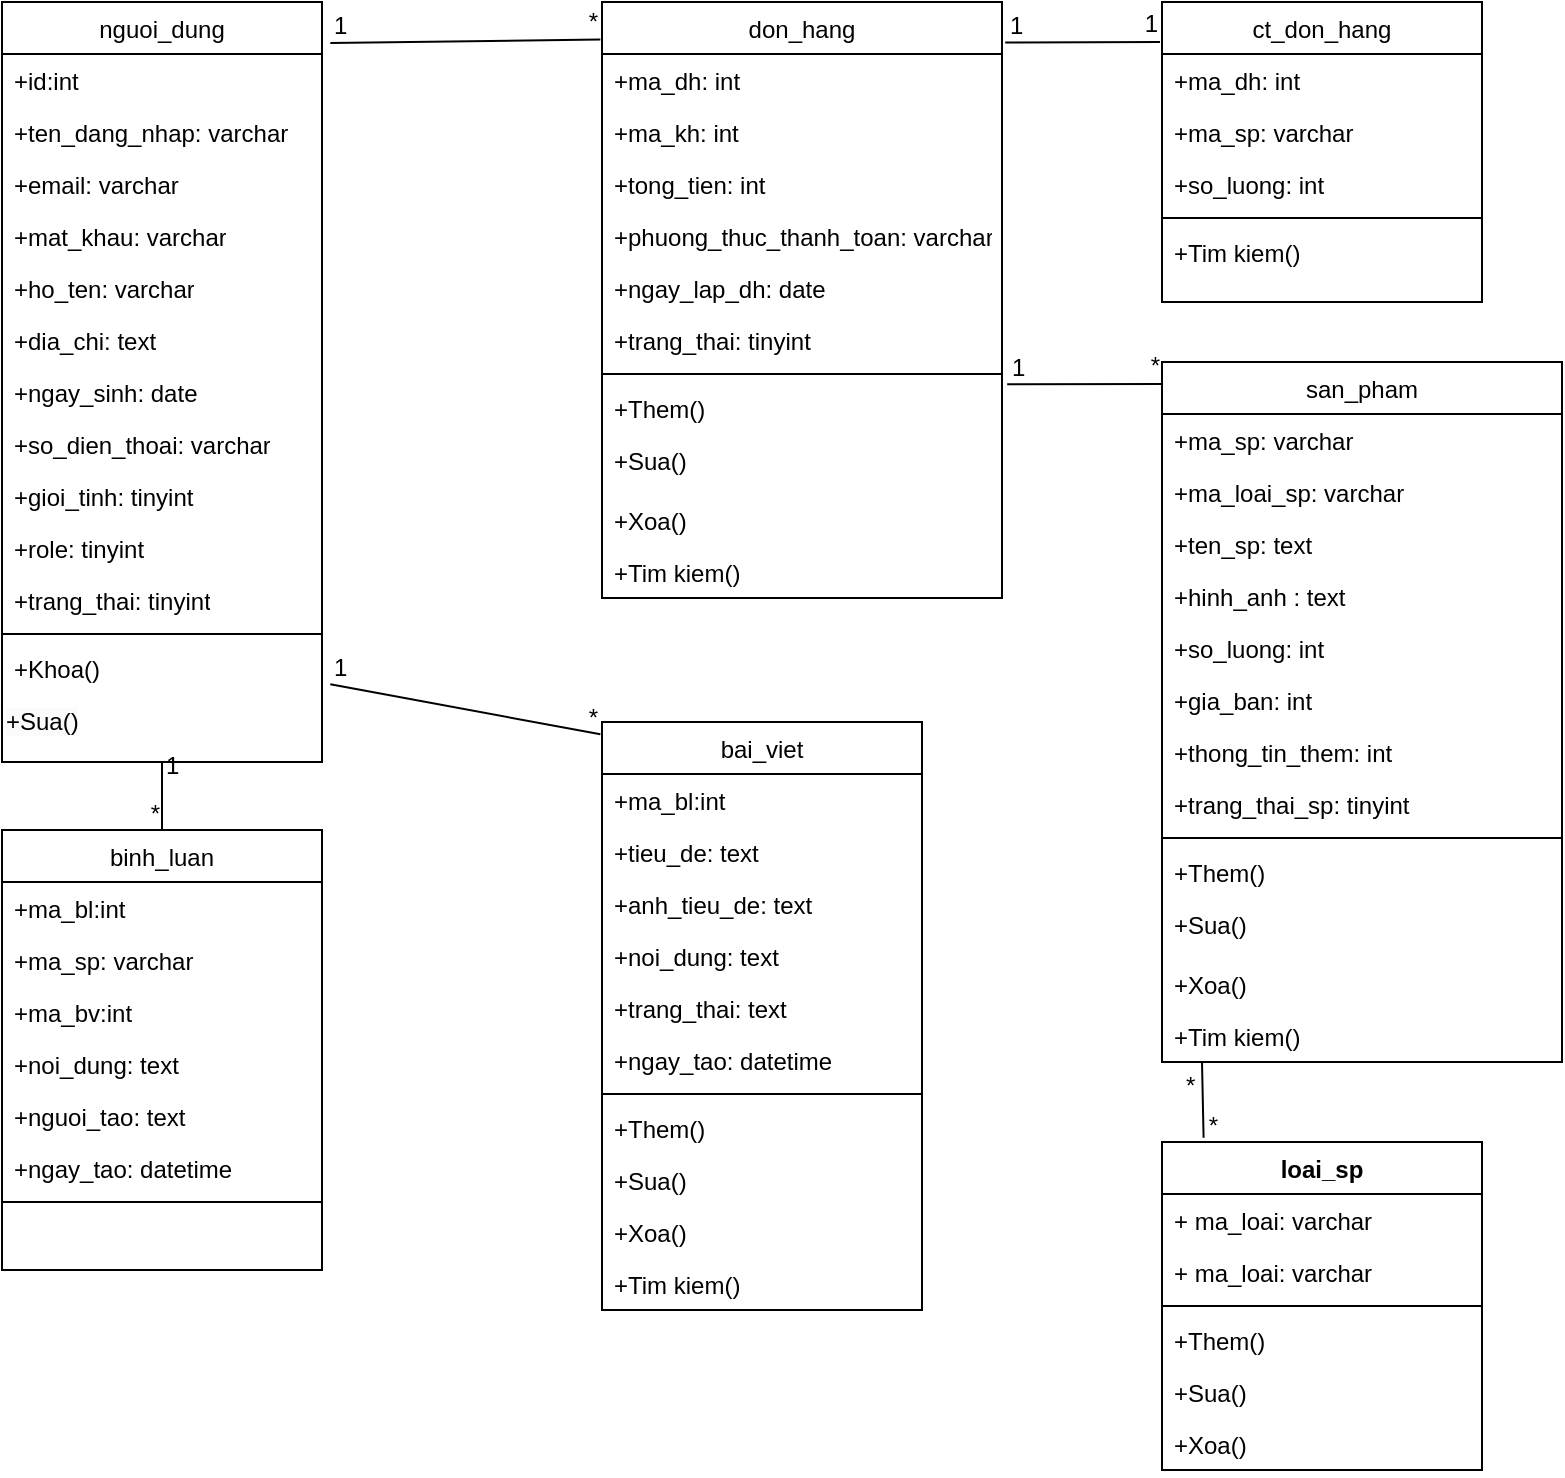 <mxfile version="24.2.5" type="device">
  <diagram id="C5RBs43oDa-KdzZeNtuy" name="Page-1">
    <mxGraphModel dx="1728" dy="1065" grid="1" gridSize="10" guides="1" tooltips="1" connect="1" arrows="1" fold="1" page="1" pageScale="1" pageWidth="827" pageHeight="1169" math="0" shadow="0">
      <root>
        <mxCell id="WIyWlLk6GJQsqaUBKTNV-0" />
        <mxCell id="WIyWlLk6GJQsqaUBKTNV-1" parent="WIyWlLk6GJQsqaUBKTNV-0" />
        <mxCell id="zkfFHV4jXpPFQw0GAbJ--0" value="nguoi_dung" style="swimlane;fontStyle=0;align=center;verticalAlign=top;childLayout=stackLayout;horizontal=1;startSize=26;horizontalStack=0;resizeParent=1;resizeLast=0;collapsible=1;marginBottom=0;rounded=0;shadow=0;strokeWidth=1;" parent="WIyWlLk6GJQsqaUBKTNV-1" vertex="1">
          <mxGeometry x="70" y="70" width="160" height="380" as="geometry">
            <mxRectangle x="230" y="140" width="160" height="26" as="alternateBounds" />
          </mxGeometry>
        </mxCell>
        <mxCell id="zkfFHV4jXpPFQw0GAbJ--1" value="+id:int" style="text;align=left;verticalAlign=top;spacingLeft=4;spacingRight=4;overflow=hidden;rotatable=0;points=[[0,0.5],[1,0.5]];portConstraint=eastwest;" parent="zkfFHV4jXpPFQw0GAbJ--0" vertex="1">
          <mxGeometry y="26" width="160" height="26" as="geometry" />
        </mxCell>
        <mxCell id="zkfFHV4jXpPFQw0GAbJ--2" value="+ten_dang_nhap: varchar&#xa;" style="text;align=left;verticalAlign=top;spacingLeft=4;spacingRight=4;overflow=hidden;rotatable=0;points=[[0,0.5],[1,0.5]];portConstraint=eastwest;rounded=0;shadow=0;html=0;" parent="zkfFHV4jXpPFQw0GAbJ--0" vertex="1">
          <mxGeometry y="52" width="160" height="26" as="geometry" />
        </mxCell>
        <mxCell id="zkfFHV4jXpPFQw0GAbJ--3" value="+email: varchar" style="text;align=left;verticalAlign=top;spacingLeft=4;spacingRight=4;overflow=hidden;rotatable=0;points=[[0,0.5],[1,0.5]];portConstraint=eastwest;rounded=0;shadow=0;html=0;" parent="zkfFHV4jXpPFQw0GAbJ--0" vertex="1">
          <mxGeometry y="78" width="160" height="26" as="geometry" />
        </mxCell>
        <mxCell id="-0HYHaBpDlL2WitDJogH-15" value="+mat_khau: varchar" style="text;strokeColor=none;fillColor=none;align=left;verticalAlign=top;spacingLeft=4;spacingRight=4;overflow=hidden;rotatable=0;points=[[0,0.5],[1,0.5]];portConstraint=eastwest;whiteSpace=wrap;html=1;" vertex="1" parent="zkfFHV4jXpPFQw0GAbJ--0">
          <mxGeometry y="104" width="160" height="26" as="geometry" />
        </mxCell>
        <mxCell id="-0HYHaBpDlL2WitDJogH-16" value="+ho_ten: varchar" style="text;strokeColor=none;fillColor=none;align=left;verticalAlign=top;spacingLeft=4;spacingRight=4;overflow=hidden;rotatable=0;points=[[0,0.5],[1,0.5]];portConstraint=eastwest;whiteSpace=wrap;html=1;" vertex="1" parent="zkfFHV4jXpPFQw0GAbJ--0">
          <mxGeometry y="130" width="160" height="26" as="geometry" />
        </mxCell>
        <mxCell id="-0HYHaBpDlL2WitDJogH-17" value="+dia_chi: text" style="text;strokeColor=none;fillColor=none;align=left;verticalAlign=top;spacingLeft=4;spacingRight=4;overflow=hidden;rotatable=0;points=[[0,0.5],[1,0.5]];portConstraint=eastwest;whiteSpace=wrap;html=1;" vertex="1" parent="zkfFHV4jXpPFQw0GAbJ--0">
          <mxGeometry y="156" width="160" height="26" as="geometry" />
        </mxCell>
        <mxCell id="-0HYHaBpDlL2WitDJogH-20" value="+ngay_sinh: date" style="text;strokeColor=none;fillColor=none;align=left;verticalAlign=top;spacingLeft=4;spacingRight=4;overflow=hidden;rotatable=0;points=[[0,0.5],[1,0.5]];portConstraint=eastwest;whiteSpace=wrap;html=1;" vertex="1" parent="zkfFHV4jXpPFQw0GAbJ--0">
          <mxGeometry y="182" width="160" height="26" as="geometry" />
        </mxCell>
        <mxCell id="-0HYHaBpDlL2WitDJogH-19" value="+so_dien_thoai: varchar" style="text;strokeColor=none;fillColor=none;align=left;verticalAlign=top;spacingLeft=4;spacingRight=4;overflow=hidden;rotatable=0;points=[[0,0.5],[1,0.5]];portConstraint=eastwest;whiteSpace=wrap;html=1;" vertex="1" parent="zkfFHV4jXpPFQw0GAbJ--0">
          <mxGeometry y="208" width="160" height="26" as="geometry" />
        </mxCell>
        <mxCell id="-0HYHaBpDlL2WitDJogH-18" value="+gioi_tinh: tinyint" style="text;strokeColor=none;fillColor=none;align=left;verticalAlign=top;spacingLeft=4;spacingRight=4;overflow=hidden;rotatable=0;points=[[0,0.5],[1,0.5]];portConstraint=eastwest;whiteSpace=wrap;html=1;" vertex="1" parent="zkfFHV4jXpPFQw0GAbJ--0">
          <mxGeometry y="234" width="160" height="26" as="geometry" />
        </mxCell>
        <mxCell id="-0HYHaBpDlL2WitDJogH-22" value="+role: tinyint" style="text;strokeColor=none;fillColor=none;align=left;verticalAlign=top;spacingLeft=4;spacingRight=4;overflow=hidden;rotatable=0;points=[[0,0.5],[1,0.5]];portConstraint=eastwest;whiteSpace=wrap;html=1;" vertex="1" parent="zkfFHV4jXpPFQw0GAbJ--0">
          <mxGeometry y="260" width="160" height="26" as="geometry" />
        </mxCell>
        <mxCell id="-0HYHaBpDlL2WitDJogH-21" value="+trang_thai: tinyint" style="text;strokeColor=none;fillColor=none;align=left;verticalAlign=top;spacingLeft=4;spacingRight=4;overflow=hidden;rotatable=0;points=[[0,0.5],[1,0.5]];portConstraint=eastwest;whiteSpace=wrap;html=1;" vertex="1" parent="zkfFHV4jXpPFQw0GAbJ--0">
          <mxGeometry y="286" width="160" height="26" as="geometry" />
        </mxCell>
        <mxCell id="zkfFHV4jXpPFQw0GAbJ--4" value="" style="line;html=1;strokeWidth=1;align=left;verticalAlign=middle;spacingTop=-1;spacingLeft=3;spacingRight=3;rotatable=0;labelPosition=right;points=[];portConstraint=eastwest;" parent="zkfFHV4jXpPFQw0GAbJ--0" vertex="1">
          <mxGeometry y="312" width="160" height="8" as="geometry" />
        </mxCell>
        <mxCell id="zkfFHV4jXpPFQw0GAbJ--5" value="+Khoa()" style="text;align=left;verticalAlign=top;spacingLeft=4;spacingRight=4;overflow=hidden;rotatable=0;points=[[0,0.5],[1,0.5]];portConstraint=eastwest;" parent="zkfFHV4jXpPFQw0GAbJ--0" vertex="1">
          <mxGeometry y="320" width="160" height="26" as="geometry" />
        </mxCell>
        <mxCell id="-0HYHaBpDlL2WitDJogH-97" value="&lt;span style=&quot;color: rgb(0, 0, 0); font-family: Helvetica; font-size: 12px; font-style: normal; font-variant-ligatures: normal; font-variant-caps: normal; font-weight: 400; letter-spacing: normal; orphans: 2; text-align: left; text-indent: 0px; text-transform: none; widows: 2; word-spacing: 0px; -webkit-text-stroke-width: 0px; white-space: nowrap; background-color: rgb(251, 251, 251); text-decoration-thickness: initial; text-decoration-style: initial; text-decoration-color: initial; display: inline !important; float: none;&quot;&gt;+Sua()&lt;/span&gt;" style="text;whiteSpace=wrap;html=1;" vertex="1" parent="zkfFHV4jXpPFQw0GAbJ--0">
          <mxGeometry y="346" width="160" height="24" as="geometry" />
        </mxCell>
        <mxCell id="zkfFHV4jXpPFQw0GAbJ--6" value="don_hang" style="swimlane;fontStyle=0;align=center;verticalAlign=top;childLayout=stackLayout;horizontal=1;startSize=26;horizontalStack=0;resizeParent=1;resizeLast=0;collapsible=1;marginBottom=0;rounded=0;shadow=0;strokeWidth=1;" parent="WIyWlLk6GJQsqaUBKTNV-1" vertex="1">
          <mxGeometry x="370" y="70" width="200" height="298" as="geometry">
            <mxRectangle x="130" y="380" width="160" height="26" as="alternateBounds" />
          </mxGeometry>
        </mxCell>
        <mxCell id="zkfFHV4jXpPFQw0GAbJ--7" value="+ma_dh: int" style="text;align=left;verticalAlign=top;spacingLeft=4;spacingRight=4;overflow=hidden;rotatable=0;points=[[0,0.5],[1,0.5]];portConstraint=eastwest;" parent="zkfFHV4jXpPFQw0GAbJ--6" vertex="1">
          <mxGeometry y="26" width="200" height="26" as="geometry" />
        </mxCell>
        <mxCell id="zkfFHV4jXpPFQw0GAbJ--8" value="+ma_kh: int" style="text;align=left;verticalAlign=top;spacingLeft=4;spacingRight=4;overflow=hidden;rotatable=0;points=[[0,0.5],[1,0.5]];portConstraint=eastwest;rounded=0;shadow=0;html=0;" parent="zkfFHV4jXpPFQw0GAbJ--6" vertex="1">
          <mxGeometry y="52" width="200" height="26" as="geometry" />
        </mxCell>
        <mxCell id="-0HYHaBpDlL2WitDJogH-23" value="+tong_tien: int" style="text;align=left;verticalAlign=middle;spacingLeft=4;spacingRight=4;overflow=hidden;rotatable=0;points=[[0,0.5],[1,0.5]];portConstraint=eastwest;rounded=0;shadow=0;html=0;" vertex="1" parent="zkfFHV4jXpPFQw0GAbJ--6">
          <mxGeometry y="78" width="200" height="26" as="geometry" />
        </mxCell>
        <mxCell id="-0HYHaBpDlL2WitDJogH-24" value="+phuong_thuc_thanh_toan: varchar" style="text;align=left;verticalAlign=middle;spacingLeft=4;spacingRight=4;overflow=hidden;rotatable=0;points=[[0,0.5],[1,0.5]];portConstraint=eastwest;rounded=0;shadow=0;html=0;" vertex="1" parent="zkfFHV4jXpPFQw0GAbJ--6">
          <mxGeometry y="104" width="200" height="26" as="geometry" />
        </mxCell>
        <mxCell id="-0HYHaBpDlL2WitDJogH-25" value="+ngay_lap_dh: date" style="text;align=left;verticalAlign=top;spacingLeft=4;spacingRight=4;overflow=hidden;rotatable=0;points=[[0,0.5],[1,0.5]];portConstraint=eastwest;rounded=0;shadow=0;html=0;" vertex="1" parent="zkfFHV4jXpPFQw0GAbJ--6">
          <mxGeometry y="130" width="200" height="26" as="geometry" />
        </mxCell>
        <mxCell id="-0HYHaBpDlL2WitDJogH-26" value="+trang_thai: tinyint" style="text;align=left;verticalAlign=top;spacingLeft=4;spacingRight=4;overflow=hidden;rotatable=0;points=[[0,0.5],[1,0.5]];portConstraint=eastwest;rounded=0;shadow=0;html=0;" vertex="1" parent="zkfFHV4jXpPFQw0GAbJ--6">
          <mxGeometry y="156" width="200" height="26" as="geometry" />
        </mxCell>
        <mxCell id="zkfFHV4jXpPFQw0GAbJ--9" value="" style="line;html=1;strokeWidth=1;align=left;verticalAlign=middle;spacingTop=-1;spacingLeft=3;spacingRight=3;rotatable=0;labelPosition=right;points=[];portConstraint=eastwest;" parent="zkfFHV4jXpPFQw0GAbJ--6" vertex="1">
          <mxGeometry y="182" width="200" height="8" as="geometry" />
        </mxCell>
        <mxCell id="zkfFHV4jXpPFQw0GAbJ--11" value="+Them()" style="text;align=left;verticalAlign=top;spacingLeft=4;spacingRight=4;overflow=hidden;rotatable=0;points=[[0,0.5],[1,0.5]];portConstraint=eastwest;" parent="zkfFHV4jXpPFQw0GAbJ--6" vertex="1">
          <mxGeometry y="190" width="200" height="26" as="geometry" />
        </mxCell>
        <mxCell id="-0HYHaBpDlL2WitDJogH-28" value="+Sua()" style="text;align=left;verticalAlign=top;spacingLeft=4;spacingRight=4;overflow=hidden;rotatable=0;points=[[0,0.5],[1,0.5]];portConstraint=eastwest;" vertex="1" parent="zkfFHV4jXpPFQw0GAbJ--6">
          <mxGeometry y="216" width="200" height="30" as="geometry" />
        </mxCell>
        <mxCell id="-0HYHaBpDlL2WitDJogH-27" value="+Xoa()" style="text;align=left;verticalAlign=top;spacingLeft=4;spacingRight=4;overflow=hidden;rotatable=0;points=[[0,0.5],[1,0.5]];portConstraint=eastwest;" vertex="1" parent="zkfFHV4jXpPFQw0GAbJ--6">
          <mxGeometry y="246" width="200" height="26" as="geometry" />
        </mxCell>
        <mxCell id="-0HYHaBpDlL2WitDJogH-29" value="+Tim kiem()" style="text;align=left;verticalAlign=top;spacingLeft=4;spacingRight=4;overflow=hidden;rotatable=0;points=[[0,0.5],[1,0.5]];portConstraint=eastwest;" vertex="1" parent="zkfFHV4jXpPFQw0GAbJ--6">
          <mxGeometry y="272" width="200" height="26" as="geometry" />
        </mxCell>
        <mxCell id="zkfFHV4jXpPFQw0GAbJ--17" value="ct_don_hang" style="swimlane;fontStyle=0;align=center;verticalAlign=top;childLayout=stackLayout;horizontal=1;startSize=26;horizontalStack=0;resizeParent=1;resizeLast=0;collapsible=1;marginBottom=0;rounded=0;shadow=0;strokeWidth=1;" parent="WIyWlLk6GJQsqaUBKTNV-1" vertex="1">
          <mxGeometry x="650" y="70" width="160" height="150" as="geometry">
            <mxRectangle x="550" y="140" width="160" height="26" as="alternateBounds" />
          </mxGeometry>
        </mxCell>
        <mxCell id="zkfFHV4jXpPFQw0GAbJ--18" value="+ma_dh: int" style="text;align=left;verticalAlign=top;spacingLeft=4;spacingRight=4;overflow=hidden;rotatable=0;points=[[0,0.5],[1,0.5]];portConstraint=eastwest;" parent="zkfFHV4jXpPFQw0GAbJ--17" vertex="1">
          <mxGeometry y="26" width="160" height="26" as="geometry" />
        </mxCell>
        <mxCell id="zkfFHV4jXpPFQw0GAbJ--19" value="+ma_sp: varchar" style="text;align=left;verticalAlign=top;spacingLeft=4;spacingRight=4;overflow=hidden;rotatable=0;points=[[0,0.5],[1,0.5]];portConstraint=eastwest;rounded=0;shadow=0;html=0;" parent="zkfFHV4jXpPFQw0GAbJ--17" vertex="1">
          <mxGeometry y="52" width="160" height="26" as="geometry" />
        </mxCell>
        <mxCell id="zkfFHV4jXpPFQw0GAbJ--20" value="+so_luong: int" style="text;align=left;verticalAlign=top;spacingLeft=4;spacingRight=4;overflow=hidden;rotatable=0;points=[[0,0.5],[1,0.5]];portConstraint=eastwest;rounded=0;shadow=0;html=0;" parent="zkfFHV4jXpPFQw0GAbJ--17" vertex="1">
          <mxGeometry y="78" width="160" height="26" as="geometry" />
        </mxCell>
        <mxCell id="zkfFHV4jXpPFQw0GAbJ--23" value="" style="line;html=1;strokeWidth=1;align=left;verticalAlign=middle;spacingTop=-1;spacingLeft=3;spacingRight=3;rotatable=0;labelPosition=right;points=[];portConstraint=eastwest;" parent="zkfFHV4jXpPFQw0GAbJ--17" vertex="1">
          <mxGeometry y="104" width="160" height="8" as="geometry" />
        </mxCell>
        <mxCell id="zkfFHV4jXpPFQw0GAbJ--24" value="+Tim kiem()" style="text;align=left;verticalAlign=top;spacingLeft=4;spacingRight=4;overflow=hidden;rotatable=0;points=[[0,0.5],[1,0.5]];portConstraint=eastwest;" parent="zkfFHV4jXpPFQw0GAbJ--17" vertex="1">
          <mxGeometry y="112" width="160" height="26" as="geometry" />
        </mxCell>
        <mxCell id="-0HYHaBpDlL2WitDJogH-1" value="loai_sp" style="swimlane;fontStyle=1;align=center;verticalAlign=top;childLayout=stackLayout;horizontal=1;startSize=26;horizontalStack=0;resizeParent=1;resizeParentMax=0;resizeLast=0;collapsible=1;marginBottom=0;whiteSpace=wrap;html=1;" vertex="1" parent="WIyWlLk6GJQsqaUBKTNV-1">
          <mxGeometry x="650" y="640" width="160" height="164" as="geometry" />
        </mxCell>
        <mxCell id="-0HYHaBpDlL2WitDJogH-2" value="+ ma_loai: varchar" style="text;strokeColor=none;fillColor=none;align=left;verticalAlign=top;spacingLeft=4;spacingRight=4;overflow=hidden;rotatable=0;points=[[0,0.5],[1,0.5]];portConstraint=eastwest;whiteSpace=wrap;html=1;" vertex="1" parent="-0HYHaBpDlL2WitDJogH-1">
          <mxGeometry y="26" width="160" height="26" as="geometry" />
        </mxCell>
        <mxCell id="-0HYHaBpDlL2WitDJogH-44" value="+ ma_loai: varchar" style="text;strokeColor=none;fillColor=none;align=left;verticalAlign=top;spacingLeft=4;spacingRight=4;overflow=hidden;rotatable=0;points=[[0,0.5],[1,0.5]];portConstraint=eastwest;whiteSpace=wrap;html=1;" vertex="1" parent="-0HYHaBpDlL2WitDJogH-1">
          <mxGeometry y="52" width="160" height="26" as="geometry" />
        </mxCell>
        <mxCell id="-0HYHaBpDlL2WitDJogH-3" value="" style="line;strokeWidth=1;fillColor=none;align=left;verticalAlign=middle;spacingTop=-1;spacingLeft=3;spacingRight=3;rotatable=0;labelPosition=right;points=[];portConstraint=eastwest;strokeColor=inherit;" vertex="1" parent="-0HYHaBpDlL2WitDJogH-1">
          <mxGeometry y="78" width="160" height="8" as="geometry" />
        </mxCell>
        <mxCell id="-0HYHaBpDlL2WitDJogH-4" value="+Them()&lt;div&gt;&lt;br&gt;&lt;/div&gt;" style="text;strokeColor=none;fillColor=none;align=left;verticalAlign=top;spacingLeft=4;spacingRight=4;overflow=hidden;rotatable=0;points=[[0,0.5],[1,0.5]];portConstraint=eastwest;whiteSpace=wrap;html=1;" vertex="1" parent="-0HYHaBpDlL2WitDJogH-1">
          <mxGeometry y="86" width="160" height="26" as="geometry" />
        </mxCell>
        <mxCell id="-0HYHaBpDlL2WitDJogH-46" value="+Sua()&lt;div&gt;&lt;br&gt;&lt;/div&gt;" style="text;strokeColor=none;fillColor=none;align=left;verticalAlign=top;spacingLeft=4;spacingRight=4;overflow=hidden;rotatable=0;points=[[0,0.5],[1,0.5]];portConstraint=eastwest;whiteSpace=wrap;html=1;" vertex="1" parent="-0HYHaBpDlL2WitDJogH-1">
          <mxGeometry y="112" width="160" height="26" as="geometry" />
        </mxCell>
        <mxCell id="-0HYHaBpDlL2WitDJogH-47" value="+Xoa()&lt;div&gt;&lt;br&gt;&lt;/div&gt;" style="text;strokeColor=none;fillColor=none;align=left;verticalAlign=top;spacingLeft=4;spacingRight=4;overflow=hidden;rotatable=0;points=[[0,0.5],[1,0.5]];portConstraint=eastwest;whiteSpace=wrap;html=1;" vertex="1" parent="-0HYHaBpDlL2WitDJogH-1">
          <mxGeometry y="138" width="160" height="26" as="geometry" />
        </mxCell>
        <mxCell id="-0HYHaBpDlL2WitDJogH-30" value="san_pham" style="swimlane;fontStyle=0;align=center;verticalAlign=top;childLayout=stackLayout;horizontal=1;startSize=26;horizontalStack=0;resizeParent=1;resizeLast=0;collapsible=1;marginBottom=0;rounded=0;shadow=0;strokeWidth=1;" vertex="1" parent="WIyWlLk6GJQsqaUBKTNV-1">
          <mxGeometry x="650" y="250" width="200" height="350" as="geometry">
            <mxRectangle x="130" y="380" width="160" height="26" as="alternateBounds" />
          </mxGeometry>
        </mxCell>
        <mxCell id="-0HYHaBpDlL2WitDJogH-31" value="+ma_sp: varchar" style="text;align=left;verticalAlign=top;spacingLeft=4;spacingRight=4;overflow=hidden;rotatable=0;points=[[0,0.5],[1,0.5]];portConstraint=eastwest;" vertex="1" parent="-0HYHaBpDlL2WitDJogH-30">
          <mxGeometry y="26" width="200" height="26" as="geometry" />
        </mxCell>
        <mxCell id="-0HYHaBpDlL2WitDJogH-32" value="+ma_loai_sp: varchar" style="text;align=left;verticalAlign=top;spacingLeft=4;spacingRight=4;overflow=hidden;rotatable=0;points=[[0,0.5],[1,0.5]];portConstraint=eastwest;rounded=0;shadow=0;html=0;" vertex="1" parent="-0HYHaBpDlL2WitDJogH-30">
          <mxGeometry y="52" width="200" height="26" as="geometry" />
        </mxCell>
        <mxCell id="-0HYHaBpDlL2WitDJogH-33" value="+ten_sp: text" style="text;align=left;verticalAlign=middle;spacingLeft=4;spacingRight=4;overflow=hidden;rotatable=0;points=[[0,0.5],[1,0.5]];portConstraint=eastwest;rounded=0;shadow=0;html=0;" vertex="1" parent="-0HYHaBpDlL2WitDJogH-30">
          <mxGeometry y="78" width="200" height="26" as="geometry" />
        </mxCell>
        <mxCell id="-0HYHaBpDlL2WitDJogH-34" value="+hinh_anh : text" style="text;align=left;verticalAlign=middle;spacingLeft=4;spacingRight=4;overflow=hidden;rotatable=0;points=[[0,0.5],[1,0.5]];portConstraint=eastwest;rounded=0;shadow=0;html=0;" vertex="1" parent="-0HYHaBpDlL2WitDJogH-30">
          <mxGeometry y="104" width="200" height="26" as="geometry" />
        </mxCell>
        <mxCell id="-0HYHaBpDlL2WitDJogH-35" value="+so_luong: int" style="text;align=left;verticalAlign=top;spacingLeft=4;spacingRight=4;overflow=hidden;rotatable=0;points=[[0,0.5],[1,0.5]];portConstraint=eastwest;rounded=0;shadow=0;html=0;" vertex="1" parent="-0HYHaBpDlL2WitDJogH-30">
          <mxGeometry y="130" width="200" height="26" as="geometry" />
        </mxCell>
        <mxCell id="-0HYHaBpDlL2WitDJogH-36" value="+gia_ban: int" style="text;align=left;verticalAlign=top;spacingLeft=4;spacingRight=4;overflow=hidden;rotatable=0;points=[[0,0.5],[1,0.5]];portConstraint=eastwest;rounded=0;shadow=0;html=0;" vertex="1" parent="-0HYHaBpDlL2WitDJogH-30">
          <mxGeometry y="156" width="200" height="26" as="geometry" />
        </mxCell>
        <mxCell id="-0HYHaBpDlL2WitDJogH-42" value="+thong_tin_them: int" style="text;align=left;verticalAlign=top;spacingLeft=4;spacingRight=4;overflow=hidden;rotatable=0;points=[[0,0.5],[1,0.5]];portConstraint=eastwest;rounded=0;shadow=0;html=0;" vertex="1" parent="-0HYHaBpDlL2WitDJogH-30">
          <mxGeometry y="182" width="200" height="26" as="geometry" />
        </mxCell>
        <mxCell id="-0HYHaBpDlL2WitDJogH-43" value="+trang_thai_sp: tinyint" style="text;align=left;verticalAlign=top;spacingLeft=4;spacingRight=4;overflow=hidden;rotatable=0;points=[[0,0.5],[1,0.5]];portConstraint=eastwest;rounded=0;shadow=0;html=0;" vertex="1" parent="-0HYHaBpDlL2WitDJogH-30">
          <mxGeometry y="208" width="200" height="26" as="geometry" />
        </mxCell>
        <mxCell id="-0HYHaBpDlL2WitDJogH-37" value="" style="line;html=1;strokeWidth=1;align=left;verticalAlign=middle;spacingTop=-1;spacingLeft=3;spacingRight=3;rotatable=0;labelPosition=right;points=[];portConstraint=eastwest;" vertex="1" parent="-0HYHaBpDlL2WitDJogH-30">
          <mxGeometry y="234" width="200" height="8" as="geometry" />
        </mxCell>
        <mxCell id="-0HYHaBpDlL2WitDJogH-38" value="+Them()" style="text;align=left;verticalAlign=top;spacingLeft=4;spacingRight=4;overflow=hidden;rotatable=0;points=[[0,0.5],[1,0.5]];portConstraint=eastwest;" vertex="1" parent="-0HYHaBpDlL2WitDJogH-30">
          <mxGeometry y="242" width="200" height="26" as="geometry" />
        </mxCell>
        <mxCell id="-0HYHaBpDlL2WitDJogH-39" value="+Sua()" style="text;align=left;verticalAlign=top;spacingLeft=4;spacingRight=4;overflow=hidden;rotatable=0;points=[[0,0.5],[1,0.5]];portConstraint=eastwest;" vertex="1" parent="-0HYHaBpDlL2WitDJogH-30">
          <mxGeometry y="268" width="200" height="30" as="geometry" />
        </mxCell>
        <mxCell id="-0HYHaBpDlL2WitDJogH-40" value="+Xoa()" style="text;align=left;verticalAlign=top;spacingLeft=4;spacingRight=4;overflow=hidden;rotatable=0;points=[[0,0.5],[1,0.5]];portConstraint=eastwest;" vertex="1" parent="-0HYHaBpDlL2WitDJogH-30">
          <mxGeometry y="298" width="200" height="26" as="geometry" />
        </mxCell>
        <mxCell id="-0HYHaBpDlL2WitDJogH-41" value="+Tim kiem()" style="text;align=left;verticalAlign=top;spacingLeft=4;spacingRight=4;overflow=hidden;rotatable=0;points=[[0,0.5],[1,0.5]];portConstraint=eastwest;" vertex="1" parent="-0HYHaBpDlL2WitDJogH-30">
          <mxGeometry y="324" width="200" height="26" as="geometry" />
        </mxCell>
        <mxCell id="-0HYHaBpDlL2WitDJogH-48" value="binh_luan" style="swimlane;fontStyle=0;align=center;verticalAlign=top;childLayout=stackLayout;horizontal=1;startSize=26;horizontalStack=0;resizeParent=1;resizeLast=0;collapsible=1;marginBottom=0;rounded=0;shadow=0;strokeWidth=1;" vertex="1" parent="WIyWlLk6GJQsqaUBKTNV-1">
          <mxGeometry x="70" y="484" width="160" height="220" as="geometry">
            <mxRectangle x="550" y="140" width="160" height="26" as="alternateBounds" />
          </mxGeometry>
        </mxCell>
        <mxCell id="-0HYHaBpDlL2WitDJogH-49" value="+ma_bl:int" style="text;align=left;verticalAlign=top;spacingLeft=4;spacingRight=4;overflow=hidden;rotatable=0;points=[[0,0.5],[1,0.5]];portConstraint=eastwest;" vertex="1" parent="-0HYHaBpDlL2WitDJogH-48">
          <mxGeometry y="26" width="160" height="26" as="geometry" />
        </mxCell>
        <mxCell id="-0HYHaBpDlL2WitDJogH-50" value="+ma_sp: varchar" style="text;align=left;verticalAlign=top;spacingLeft=4;spacingRight=4;overflow=hidden;rotatable=0;points=[[0,0.5],[1,0.5]];portConstraint=eastwest;rounded=0;shadow=0;html=0;" vertex="1" parent="-0HYHaBpDlL2WitDJogH-48">
          <mxGeometry y="52" width="160" height="26" as="geometry" />
        </mxCell>
        <mxCell id="-0HYHaBpDlL2WitDJogH-51" value="+ma_bv:int" style="text;align=left;verticalAlign=top;spacingLeft=4;spacingRight=4;overflow=hidden;rotatable=0;points=[[0,0.5],[1,0.5]];portConstraint=eastwest;rounded=0;shadow=0;html=0;" vertex="1" parent="-0HYHaBpDlL2WitDJogH-48">
          <mxGeometry y="78" width="160" height="26" as="geometry" />
        </mxCell>
        <mxCell id="-0HYHaBpDlL2WitDJogH-55" value="+noi_dung: text" style="text;align=left;verticalAlign=top;spacingLeft=4;spacingRight=4;overflow=hidden;rotatable=0;points=[[0,0.5],[1,0.5]];portConstraint=eastwest;rounded=0;shadow=0;html=0;" vertex="1" parent="-0HYHaBpDlL2WitDJogH-48">
          <mxGeometry y="104" width="160" height="26" as="geometry" />
        </mxCell>
        <mxCell id="-0HYHaBpDlL2WitDJogH-54" value="+nguoi_tao: text" style="text;align=left;verticalAlign=top;spacingLeft=4;spacingRight=4;overflow=hidden;rotatable=0;points=[[0,0.5],[1,0.5]];portConstraint=eastwest;rounded=0;shadow=0;html=0;" vertex="1" parent="-0HYHaBpDlL2WitDJogH-48">
          <mxGeometry y="130" width="160" height="26" as="geometry" />
        </mxCell>
        <mxCell id="-0HYHaBpDlL2WitDJogH-57" value="+ngay_tao: datetime" style="text;align=left;verticalAlign=top;spacingLeft=4;spacingRight=4;overflow=hidden;rotatable=0;points=[[0,0.5],[1,0.5]];portConstraint=eastwest;rounded=0;shadow=0;html=0;" vertex="1" parent="-0HYHaBpDlL2WitDJogH-48">
          <mxGeometry y="156" width="160" height="26" as="geometry" />
        </mxCell>
        <mxCell id="-0HYHaBpDlL2WitDJogH-52" value="" style="line;html=1;strokeWidth=1;align=left;verticalAlign=middle;spacingTop=-1;spacingLeft=3;spacingRight=3;rotatable=0;labelPosition=right;points=[];portConstraint=eastwest;" vertex="1" parent="-0HYHaBpDlL2WitDJogH-48">
          <mxGeometry y="182" width="160" height="8" as="geometry" />
        </mxCell>
        <mxCell id="-0HYHaBpDlL2WitDJogH-61" value="bai_viet" style="swimlane;fontStyle=0;align=center;verticalAlign=top;childLayout=stackLayout;horizontal=1;startSize=26;horizontalStack=0;resizeParent=1;resizeLast=0;collapsible=1;marginBottom=0;rounded=0;shadow=0;strokeWidth=1;" vertex="1" parent="WIyWlLk6GJQsqaUBKTNV-1">
          <mxGeometry x="370" y="430" width="160" height="294" as="geometry">
            <mxRectangle x="550" y="140" width="160" height="26" as="alternateBounds" />
          </mxGeometry>
        </mxCell>
        <mxCell id="-0HYHaBpDlL2WitDJogH-62" value="+ma_bl:int" style="text;align=left;verticalAlign=top;spacingLeft=4;spacingRight=4;overflow=hidden;rotatable=0;points=[[0,0.5],[1,0.5]];portConstraint=eastwest;" vertex="1" parent="-0HYHaBpDlL2WitDJogH-61">
          <mxGeometry y="26" width="160" height="26" as="geometry" />
        </mxCell>
        <mxCell id="-0HYHaBpDlL2WitDJogH-63" value="+tieu_de: text" style="text;align=left;verticalAlign=top;spacingLeft=4;spacingRight=4;overflow=hidden;rotatable=0;points=[[0,0.5],[1,0.5]];portConstraint=eastwest;rounded=0;shadow=0;html=0;" vertex="1" parent="-0HYHaBpDlL2WitDJogH-61">
          <mxGeometry y="52" width="160" height="26" as="geometry" />
        </mxCell>
        <mxCell id="-0HYHaBpDlL2WitDJogH-64" value="+anh_tieu_de: text" style="text;align=left;verticalAlign=top;spacingLeft=4;spacingRight=4;overflow=hidden;rotatable=0;points=[[0,0.5],[1,0.5]];portConstraint=eastwest;rounded=0;shadow=0;html=0;" vertex="1" parent="-0HYHaBpDlL2WitDJogH-61">
          <mxGeometry y="78" width="160" height="26" as="geometry" />
        </mxCell>
        <mxCell id="-0HYHaBpDlL2WitDJogH-65" value="+noi_dung: text" style="text;align=left;verticalAlign=top;spacingLeft=4;spacingRight=4;overflow=hidden;rotatable=0;points=[[0,0.5],[1,0.5]];portConstraint=eastwest;rounded=0;shadow=0;html=0;" vertex="1" parent="-0HYHaBpDlL2WitDJogH-61">
          <mxGeometry y="104" width="160" height="26" as="geometry" />
        </mxCell>
        <mxCell id="-0HYHaBpDlL2WitDJogH-66" value="+trang_thai: text" style="text;align=left;verticalAlign=top;spacingLeft=4;spacingRight=4;overflow=hidden;rotatable=0;points=[[0,0.5],[1,0.5]];portConstraint=eastwest;rounded=0;shadow=0;html=0;" vertex="1" parent="-0HYHaBpDlL2WitDJogH-61">
          <mxGeometry y="130" width="160" height="26" as="geometry" />
        </mxCell>
        <mxCell id="-0HYHaBpDlL2WitDJogH-67" value="+ngay_tao: datetime" style="text;align=left;verticalAlign=top;spacingLeft=4;spacingRight=4;overflow=hidden;rotatable=0;points=[[0,0.5],[1,0.5]];portConstraint=eastwest;rounded=0;shadow=0;html=0;" vertex="1" parent="-0HYHaBpDlL2WitDJogH-61">
          <mxGeometry y="156" width="160" height="26" as="geometry" />
        </mxCell>
        <mxCell id="-0HYHaBpDlL2WitDJogH-68" value="" style="line;html=1;strokeWidth=1;align=left;verticalAlign=middle;spacingTop=-1;spacingLeft=3;spacingRight=3;rotatable=0;labelPosition=right;points=[];portConstraint=eastwest;" vertex="1" parent="-0HYHaBpDlL2WitDJogH-61">
          <mxGeometry y="182" width="160" height="8" as="geometry" />
        </mxCell>
        <mxCell id="-0HYHaBpDlL2WitDJogH-69" value="+Them()" style="text;align=left;verticalAlign=top;spacingLeft=4;spacingRight=4;overflow=hidden;rotatable=0;points=[[0,0.5],[1,0.5]];portConstraint=eastwest;" vertex="1" parent="-0HYHaBpDlL2WitDJogH-61">
          <mxGeometry y="190" width="160" height="26" as="geometry" />
        </mxCell>
        <mxCell id="-0HYHaBpDlL2WitDJogH-70" value="+Sua()" style="text;align=left;verticalAlign=top;spacingLeft=4;spacingRight=4;overflow=hidden;rotatable=0;points=[[0,0.5],[1,0.5]];portConstraint=eastwest;" vertex="1" parent="-0HYHaBpDlL2WitDJogH-61">
          <mxGeometry y="216" width="160" height="26" as="geometry" />
        </mxCell>
        <mxCell id="-0HYHaBpDlL2WitDJogH-71" value="+Xoa()" style="text;align=left;verticalAlign=top;spacingLeft=4;spacingRight=4;overflow=hidden;rotatable=0;points=[[0,0.5],[1,0.5]];portConstraint=eastwest;" vertex="1" parent="-0HYHaBpDlL2WitDJogH-61">
          <mxGeometry y="242" width="160" height="26" as="geometry" />
        </mxCell>
        <mxCell id="-0HYHaBpDlL2WitDJogH-72" value="+Tim kiem()" style="text;align=left;verticalAlign=top;spacingLeft=4;spacingRight=4;overflow=hidden;rotatable=0;points=[[0,0.5],[1,0.5]];portConstraint=eastwest;" vertex="1" parent="-0HYHaBpDlL2WitDJogH-61">
          <mxGeometry y="268" width="160" height="26" as="geometry" />
        </mxCell>
        <mxCell id="-0HYHaBpDlL2WitDJogH-76" value="" style="endArrow=none;html=1;rounded=0;exitX=1.026;exitY=0.054;exitDx=0;exitDy=0;exitPerimeter=0;entryX=-0.004;entryY=0.063;entryDx=0;entryDy=0;entryPerimeter=0;" edge="1" parent="WIyWlLk6GJQsqaUBKTNV-1" source="zkfFHV4jXpPFQw0GAbJ--0" target="zkfFHV4jXpPFQw0GAbJ--6">
          <mxGeometry relative="1" as="geometry">
            <mxPoint x="230" y="130" as="sourcePoint" />
            <mxPoint x="390" y="130" as="targetPoint" />
          </mxGeometry>
        </mxCell>
        <mxCell id="-0HYHaBpDlL2WitDJogH-77" value="1" style="resizable=0;html=1;whiteSpace=wrap;align=left;verticalAlign=bottom;" connectable="0" vertex="1" parent="-0HYHaBpDlL2WitDJogH-76">
          <mxGeometry x="-1" relative="1" as="geometry" />
        </mxCell>
        <mxCell id="-0HYHaBpDlL2WitDJogH-78" value="*" style="resizable=0;html=1;whiteSpace=wrap;align=right;verticalAlign=bottom;" connectable="0" vertex="1" parent="-0HYHaBpDlL2WitDJogH-76">
          <mxGeometry x="1" relative="1" as="geometry" />
        </mxCell>
        <mxCell id="-0HYHaBpDlL2WitDJogH-82" value="" style="endArrow=none;html=1;rounded=0;entryX=0.5;entryY=0;entryDx=0;entryDy=0;exitX=0.5;exitY=1;exitDx=0;exitDy=0;" edge="1" parent="WIyWlLk6GJQsqaUBKTNV-1" source="zkfFHV4jXpPFQw0GAbJ--0" target="-0HYHaBpDlL2WitDJogH-48">
          <mxGeometry relative="1" as="geometry">
            <mxPoint x="180" y="470" as="sourcePoint" />
            <mxPoint x="355" y="440" as="targetPoint" />
          </mxGeometry>
        </mxCell>
        <mxCell id="-0HYHaBpDlL2WitDJogH-83" value="1" style="resizable=0;html=1;whiteSpace=wrap;align=left;verticalAlign=bottom;" connectable="0" vertex="1" parent="-0HYHaBpDlL2WitDJogH-82">
          <mxGeometry x="-1" relative="1" as="geometry">
            <mxPoint y="10" as="offset" />
          </mxGeometry>
        </mxCell>
        <mxCell id="-0HYHaBpDlL2WitDJogH-84" value="*" style="resizable=0;html=1;whiteSpace=wrap;align=right;verticalAlign=bottom;" connectable="0" vertex="1" parent="-0HYHaBpDlL2WitDJogH-82">
          <mxGeometry x="1" relative="1" as="geometry" />
        </mxCell>
        <mxCell id="-0HYHaBpDlL2WitDJogH-85" value="" style="endArrow=none;html=1;rounded=0;exitX=1.008;exitY=0.068;exitDx=0;exitDy=0;exitPerimeter=0;" edge="1" parent="WIyWlLk6GJQsqaUBKTNV-1" source="zkfFHV4jXpPFQw0GAbJ--6">
          <mxGeometry relative="1" as="geometry">
            <mxPoint x="240" y="210" as="sourcePoint" />
            <mxPoint x="649" y="90" as="targetPoint" />
          </mxGeometry>
        </mxCell>
        <mxCell id="-0HYHaBpDlL2WitDJogH-86" value="1" style="resizable=0;html=1;whiteSpace=wrap;align=left;verticalAlign=bottom;" connectable="0" vertex="1" parent="-0HYHaBpDlL2WitDJogH-85">
          <mxGeometry x="-1" relative="1" as="geometry" />
        </mxCell>
        <mxCell id="-0HYHaBpDlL2WitDJogH-87" value="1" style="resizable=0;html=1;whiteSpace=wrap;align=right;verticalAlign=bottom;" connectable="0" vertex="1" parent="-0HYHaBpDlL2WitDJogH-85">
          <mxGeometry x="1" relative="1" as="geometry" />
        </mxCell>
        <mxCell id="-0HYHaBpDlL2WitDJogH-88" value="" style="endArrow=none;html=1;rounded=0;exitX=1.013;exitY=0.045;exitDx=0;exitDy=0;exitPerimeter=0;" edge="1" parent="WIyWlLk6GJQsqaUBKTNV-1" source="zkfFHV4jXpPFQw0GAbJ--11">
          <mxGeometry relative="1" as="geometry">
            <mxPoint x="254" y="109" as="sourcePoint" />
            <mxPoint x="650" y="261" as="targetPoint" />
          </mxGeometry>
        </mxCell>
        <mxCell id="-0HYHaBpDlL2WitDJogH-89" value="1" style="resizable=0;html=1;whiteSpace=wrap;align=left;verticalAlign=bottom;" connectable="0" vertex="1" parent="-0HYHaBpDlL2WitDJogH-88">
          <mxGeometry x="-1" relative="1" as="geometry" />
        </mxCell>
        <mxCell id="-0HYHaBpDlL2WitDJogH-90" value="*" style="resizable=0;html=1;whiteSpace=wrap;align=right;verticalAlign=bottom;" connectable="0" vertex="1" parent="-0HYHaBpDlL2WitDJogH-88">
          <mxGeometry x="1" relative="1" as="geometry" />
        </mxCell>
        <mxCell id="-0HYHaBpDlL2WitDJogH-91" value="" style="endArrow=none;html=1;rounded=0;entryX=0.13;entryY=-0.013;entryDx=0;entryDy=0;entryPerimeter=0;" edge="1" parent="WIyWlLk6GJQsqaUBKTNV-1" target="-0HYHaBpDlL2WitDJogH-1">
          <mxGeometry relative="1" as="geometry">
            <mxPoint x="670" y="600" as="sourcePoint" />
            <mxPoint x="660" y="271" as="targetPoint" />
          </mxGeometry>
        </mxCell>
        <mxCell id="-0HYHaBpDlL2WitDJogH-92" value="*" style="resizable=0;html=1;whiteSpace=wrap;align=left;verticalAlign=bottom;" connectable="0" vertex="1" parent="-0HYHaBpDlL2WitDJogH-91">
          <mxGeometry x="-1" relative="1" as="geometry">
            <mxPoint x="-10" y="20" as="offset" />
          </mxGeometry>
        </mxCell>
        <mxCell id="-0HYHaBpDlL2WitDJogH-93" value="*" style="resizable=0;html=1;whiteSpace=wrap;align=right;verticalAlign=bottom;" connectable="0" vertex="1" parent="-0HYHaBpDlL2WitDJogH-91">
          <mxGeometry x="1" relative="1" as="geometry">
            <mxPoint x="9" y="3" as="offset" />
          </mxGeometry>
        </mxCell>
        <mxCell id="-0HYHaBpDlL2WitDJogH-94" value="" style="endArrow=none;html=1;rounded=0;exitX=1.026;exitY=0.814;exitDx=0;exitDy=0;entryX=-0.005;entryY=0.021;entryDx=0;entryDy=0;entryPerimeter=0;exitPerimeter=0;" edge="1" parent="WIyWlLk6GJQsqaUBKTNV-1" source="zkfFHV4jXpPFQw0GAbJ--5" target="-0HYHaBpDlL2WitDJogH-61">
          <mxGeometry relative="1" as="geometry">
            <mxPoint x="244" y="99" as="sourcePoint" />
            <mxPoint x="379" y="99" as="targetPoint" />
          </mxGeometry>
        </mxCell>
        <mxCell id="-0HYHaBpDlL2WitDJogH-95" value="1" style="resizable=0;html=1;whiteSpace=wrap;align=left;verticalAlign=bottom;" connectable="0" vertex="1" parent="-0HYHaBpDlL2WitDJogH-94">
          <mxGeometry x="-1" relative="1" as="geometry" />
        </mxCell>
        <mxCell id="-0HYHaBpDlL2WitDJogH-96" value="*" style="resizable=0;html=1;whiteSpace=wrap;align=right;verticalAlign=bottom;" connectable="0" vertex="1" parent="-0HYHaBpDlL2WitDJogH-94">
          <mxGeometry x="1" relative="1" as="geometry" />
        </mxCell>
      </root>
    </mxGraphModel>
  </diagram>
</mxfile>
